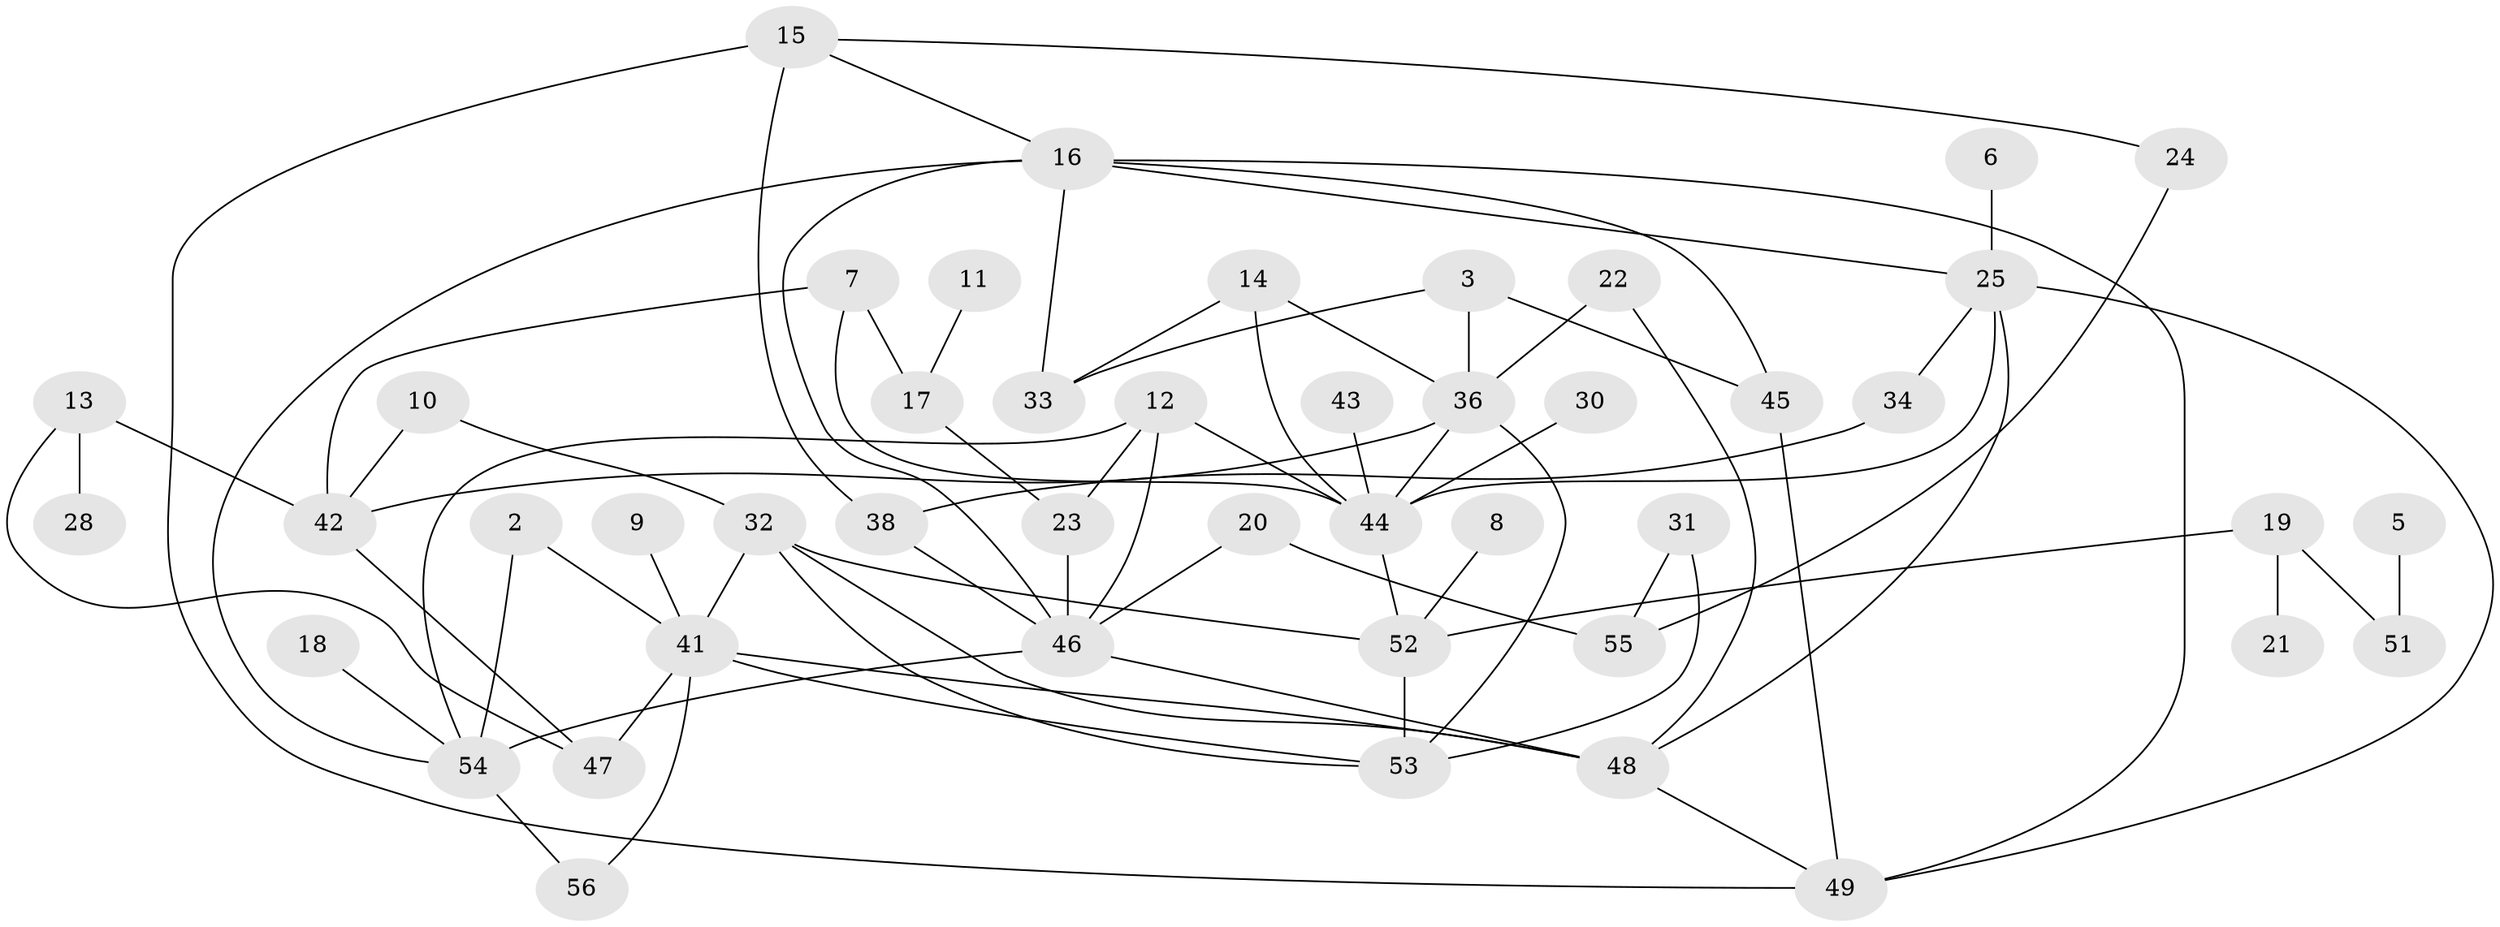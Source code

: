 // original degree distribution, {0: 0.08108108108108109, 2: 0.2972972972972973, 3: 0.25225225225225223, 5: 0.06306306306306306, 1: 0.16216216216216217, 4: 0.13513513513513514, 7: 0.009009009009009009}
// Generated by graph-tools (version 1.1) at 2025/25/03/09/25 03:25:20]
// undirected, 46 vertices, 75 edges
graph export_dot {
graph [start="1"]
  node [color=gray90,style=filled];
  2;
  3;
  5;
  6;
  7;
  8;
  9;
  10;
  11;
  12;
  13;
  14;
  15;
  16;
  17;
  18;
  19;
  20;
  21;
  22;
  23;
  24;
  25;
  28;
  30;
  31;
  32;
  33;
  34;
  36;
  38;
  41;
  42;
  43;
  44;
  45;
  46;
  47;
  48;
  49;
  51;
  52;
  53;
  54;
  55;
  56;
  2 -- 41 [weight=1.0];
  2 -- 54 [weight=1.0];
  3 -- 33 [weight=1.0];
  3 -- 36 [weight=1.0];
  3 -- 45 [weight=1.0];
  5 -- 51 [weight=1.0];
  6 -- 25 [weight=1.0];
  7 -- 17 [weight=1.0];
  7 -- 42 [weight=1.0];
  7 -- 44 [weight=1.0];
  8 -- 52 [weight=1.0];
  9 -- 41 [weight=1.0];
  10 -- 32 [weight=1.0];
  10 -- 42 [weight=1.0];
  11 -- 17 [weight=1.0];
  12 -- 23 [weight=1.0];
  12 -- 44 [weight=1.0];
  12 -- 46 [weight=2.0];
  12 -- 54 [weight=1.0];
  13 -- 28 [weight=1.0];
  13 -- 42 [weight=1.0];
  13 -- 47 [weight=1.0];
  14 -- 33 [weight=1.0];
  14 -- 36 [weight=1.0];
  14 -- 44 [weight=1.0];
  15 -- 16 [weight=1.0];
  15 -- 24 [weight=1.0];
  15 -- 38 [weight=1.0];
  15 -- 49 [weight=1.0];
  16 -- 25 [weight=1.0];
  16 -- 33 [weight=1.0];
  16 -- 45 [weight=1.0];
  16 -- 46 [weight=1.0];
  16 -- 49 [weight=1.0];
  16 -- 54 [weight=1.0];
  17 -- 23 [weight=1.0];
  18 -- 54 [weight=1.0];
  19 -- 21 [weight=1.0];
  19 -- 51 [weight=1.0];
  19 -- 52 [weight=1.0];
  20 -- 46 [weight=1.0];
  20 -- 55 [weight=2.0];
  22 -- 36 [weight=1.0];
  22 -- 48 [weight=1.0];
  23 -- 46 [weight=1.0];
  24 -- 55 [weight=1.0];
  25 -- 34 [weight=1.0];
  25 -- 44 [weight=1.0];
  25 -- 48 [weight=1.0];
  25 -- 49 [weight=1.0];
  30 -- 44 [weight=1.0];
  31 -- 53 [weight=1.0];
  31 -- 55 [weight=1.0];
  32 -- 41 [weight=1.0];
  32 -- 48 [weight=1.0];
  32 -- 52 [weight=1.0];
  32 -- 53 [weight=1.0];
  34 -- 38 [weight=1.0];
  36 -- 42 [weight=1.0];
  36 -- 44 [weight=1.0];
  36 -- 53 [weight=1.0];
  38 -- 46 [weight=2.0];
  41 -- 47 [weight=1.0];
  41 -- 48 [weight=1.0];
  41 -- 53 [weight=1.0];
  41 -- 56 [weight=1.0];
  42 -- 47 [weight=2.0];
  43 -- 44 [weight=1.0];
  44 -- 52 [weight=1.0];
  45 -- 49 [weight=1.0];
  46 -- 48 [weight=1.0];
  46 -- 54 [weight=1.0];
  48 -- 49 [weight=1.0];
  52 -- 53 [weight=2.0];
  54 -- 56 [weight=1.0];
}
